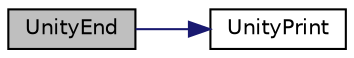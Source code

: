 digraph "UnityEnd"
{
 // LATEX_PDF_SIZE
  edge [fontname="Helvetica",fontsize="10",labelfontname="Helvetica",labelfontsize="10"];
  node [fontname="Helvetica",fontsize="10",shape=record];
  rankdir="LR";
  Node1 [label="UnityEnd",height=0.2,width=0.4,color="black", fillcolor="grey75", style="filled", fontcolor="black",tooltip=" "];
  Node1 -> Node2 [color="midnightblue",fontsize="10",style="solid",fontname="Helvetica"];
  Node2 [label="UnityPrint",height=0.2,width=0.4,color="black", fillcolor="white", style="filled",URL="$df/dc8/a00122.html#accff2eb4cfd0273e8ad62c37639d3e3c",tooltip=" "];
}
